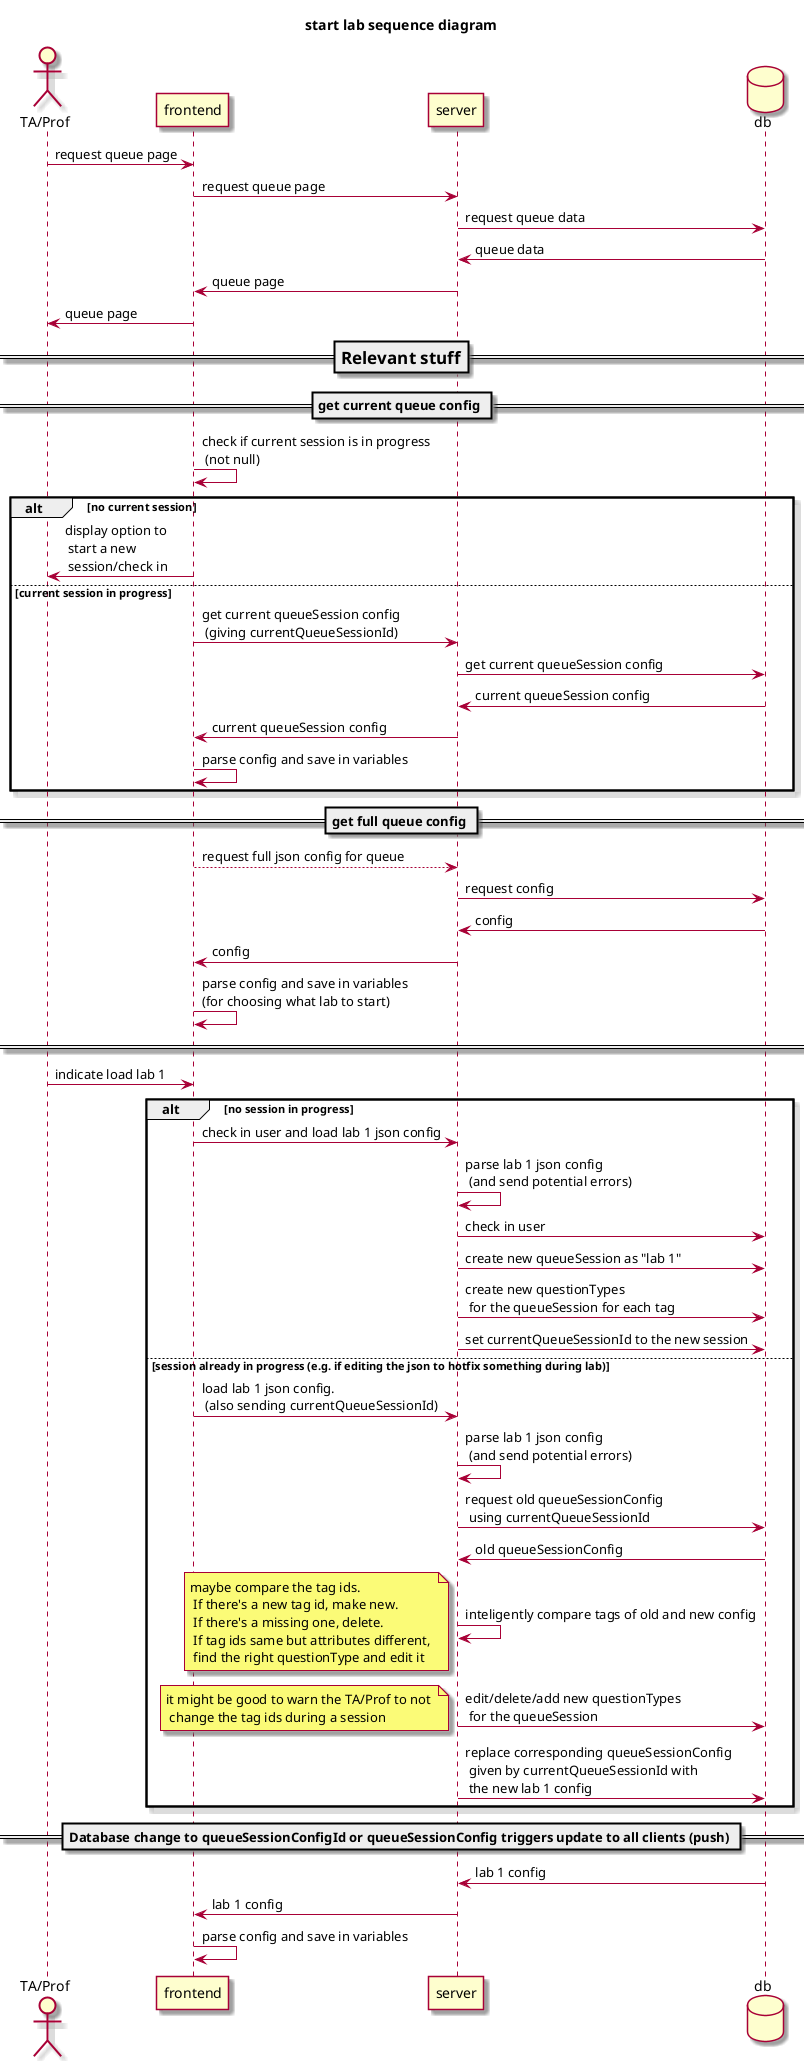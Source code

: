 @startuml

skin rose

title "start lab sequence diagram"

actor User as "TA/Prof"
participant frontend
participant server
database db

User -> frontend : request queue page
frontend -> server : request queue page
server -> db : request queue data
server <- db : queue data
frontend <- server : queue page
User <- frontend : queue page

=== Relevant stuff ==

== get current queue config ==
frontend -> frontend : check if current session is in progress\n (not null)
alt no current session
    User <- frontend : display option to \n start a new \n session/check in 
else current session in progress
    frontend -> server : get current queueSession config \n (giving currentQueueSessionId)
    server -> db : get current queueSession config
    server <- db : current queueSession config
    frontend <- server : current queueSession config
    frontend -> frontend : parse config and save in variables
end
== get full queue config ==

frontend --> server : request full json config for queue
server -> db : request config
server <- db : config
frontend <- server : config
frontend -> frontend : parse config and save in variables\n(for choosing what lab to start)

====

User -> frontend : indicate load lab 1
alt no session in progress
    frontend -> server : check in user and load lab 1 json config
    server -> server : parse lab 1 json config \n (and send potential errors)
    server -> db : check in user
    server -> db : create new queueSession as "lab 1"
    server -> db : create new questionTypes\n for the queueSession for each tag
    server -> db : set currentQueueSessionId to the new session
else session already in progress (e.g. if editing the json to hotfix something during lab)
    frontend -> server : load lab 1 json config. \n (also sending currentQueueSessionId)
    server -> server : parse lab 1 json config \n (and send potential errors)
    'server -> db : request current queueSession name \n using currentQueueSessionId
    'server <- db : current queueSession name
    'alt current session name is "lab 1"
    server -> db : request old queueSessionConfig \n using currentQueueSessionId
    server <- db : old queueSessionConfig
    server -> server : inteligently compare tags of old and new config
    note left : maybe compare the tag ids. \n If there's a new tag id, make new. \n If there's a missing one, delete. \n If tag ids same but attributes different, \n find the right questionType and edit it
    server -> db : edit/delete/add new questionTypes \n for the queueSession
    note left : it might be good to warn the TA/Prof to not \n change the tag ids during a session
    server -> db : replace corresponding queueSessionConfig \n given by currentQueueSessionId with \n the new lab 1 config
    'else current session name is not "lab 1"
    'end
end

' we're not doing this, questionTypes are only to be tags
' server -> db : create new task questionTypes\n for the queueSession for each task

== Database change to queueSessionConfigId or queueSessionConfig triggers update to all clients (push) ==

server <- db : lab 1 config
frontend <- server : lab 1 config
frontend -> frontend : parse config and save in variables



@enduml